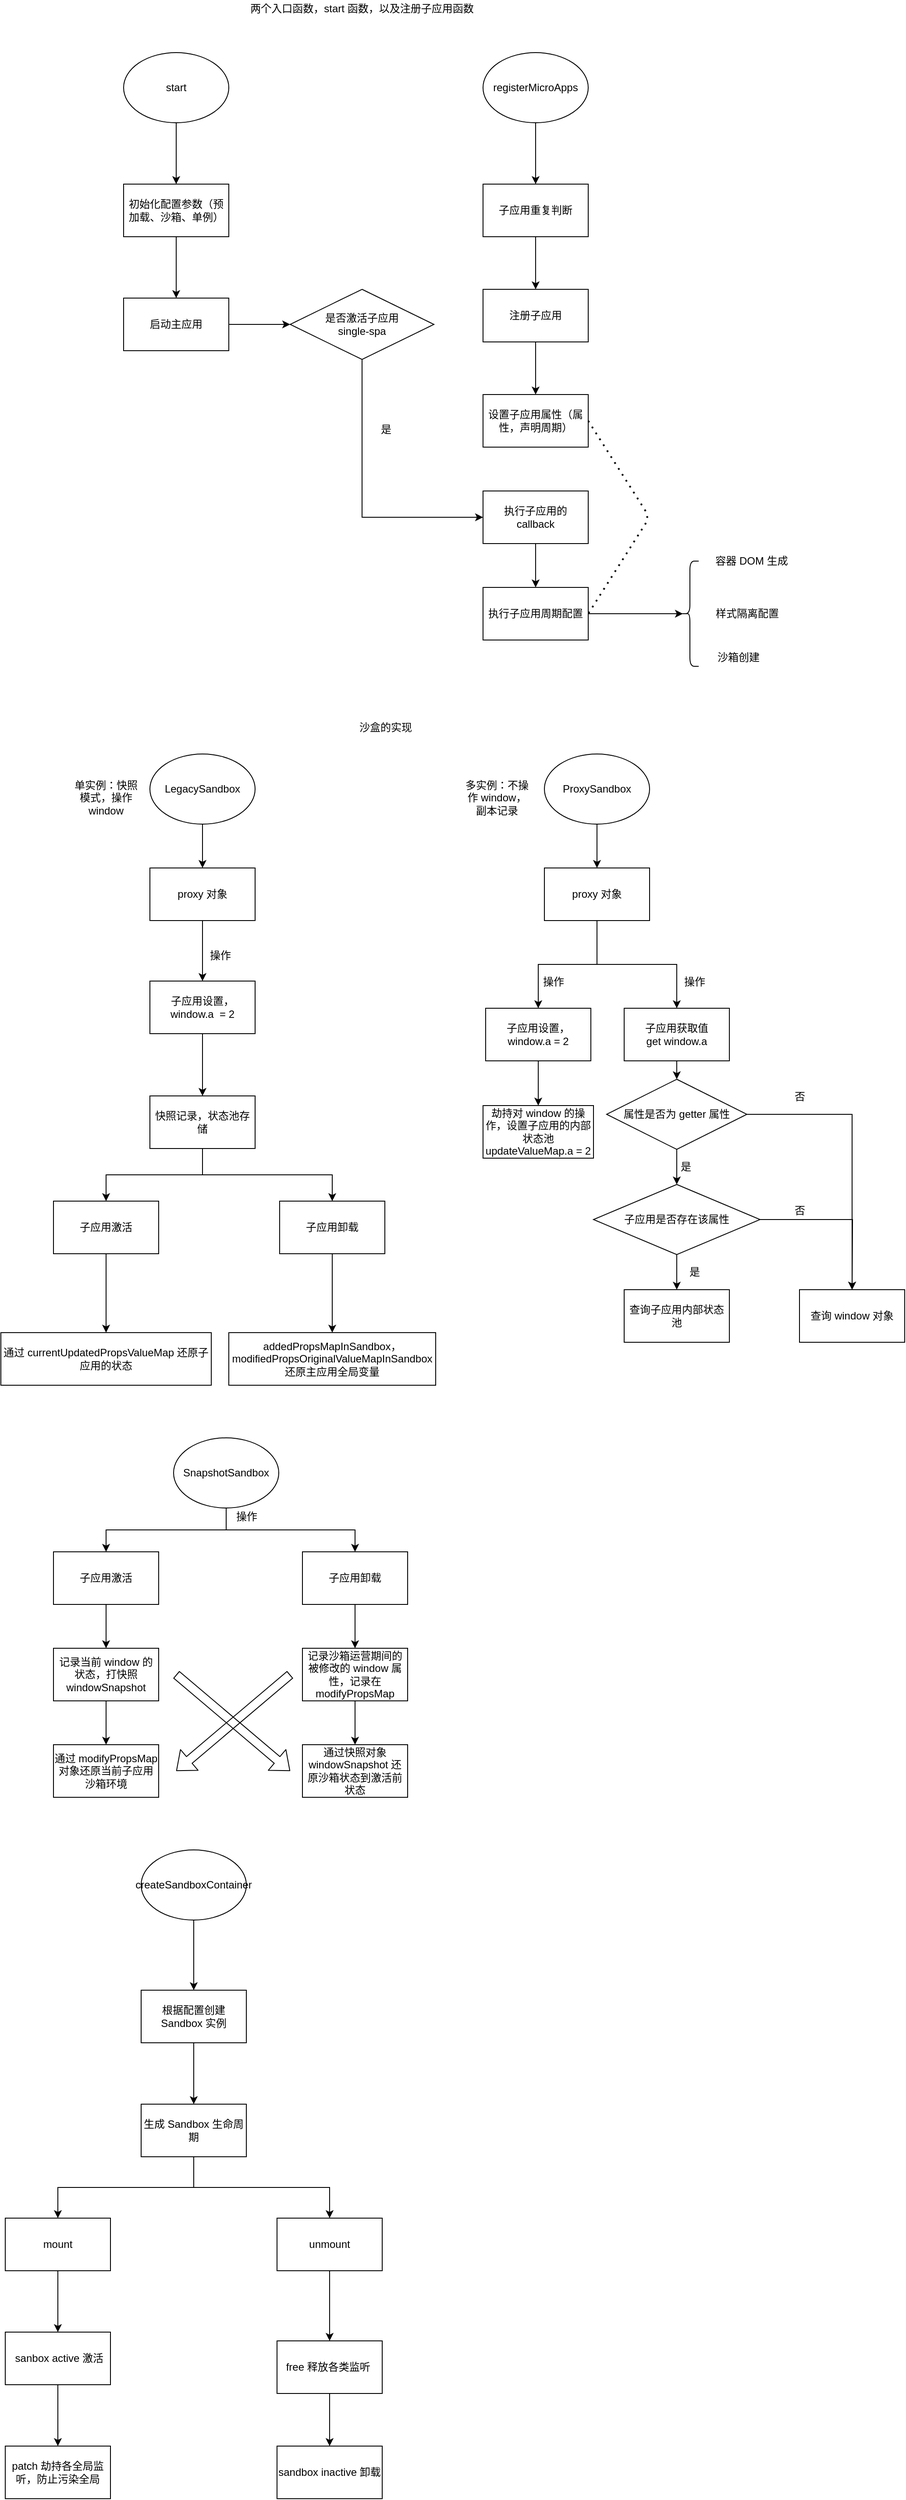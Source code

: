 <mxfile version="13.11.0" type="github">
  <diagram id="gCQoyacJChci58RxBrDn" name="Page-1">
    <mxGraphModel dx="2200" dy="867" grid="1" gridSize="10" guides="1" tooltips="1" connect="1" arrows="1" fold="1" page="1" pageScale="1" pageWidth="827" pageHeight="1169" math="0" shadow="0">
      <root>
        <mxCell id="0" />
        <mxCell id="1" parent="0" />
        <mxCell id="BjMoMa6c4h5XeE3X_5X_-3" style="edgeStyle=orthogonalEdgeStyle;rounded=0;orthogonalLoop=1;jettySize=auto;html=1;exitX=0.5;exitY=1;exitDx=0;exitDy=0;entryX=0.5;entryY=0;entryDx=0;entryDy=0;" edge="1" parent="1" source="BjMoMa6c4h5XeE3X_5X_-1" target="BjMoMa6c4h5XeE3X_5X_-2">
          <mxGeometry relative="1" as="geometry" />
        </mxCell>
        <mxCell id="BjMoMa6c4h5XeE3X_5X_-1" value="start" style="ellipse;whiteSpace=wrap;html=1;" vertex="1" parent="1">
          <mxGeometry x="100" y="110" width="120" height="80" as="geometry" />
        </mxCell>
        <mxCell id="BjMoMa6c4h5XeE3X_5X_-5" style="edgeStyle=orthogonalEdgeStyle;rounded=0;orthogonalLoop=1;jettySize=auto;html=1;exitX=0.5;exitY=1;exitDx=0;exitDy=0;" edge="1" parent="1" source="BjMoMa6c4h5XeE3X_5X_-2" target="BjMoMa6c4h5XeE3X_5X_-4">
          <mxGeometry relative="1" as="geometry" />
        </mxCell>
        <mxCell id="BjMoMa6c4h5XeE3X_5X_-2" value="初始化配置参数（预加载、沙箱、单例）" style="rounded=0;whiteSpace=wrap;html=1;" vertex="1" parent="1">
          <mxGeometry x="100" y="260" width="120" height="60" as="geometry" />
        </mxCell>
        <mxCell id="BjMoMa6c4h5XeE3X_5X_-7" style="edgeStyle=orthogonalEdgeStyle;rounded=0;orthogonalLoop=1;jettySize=auto;html=1;" edge="1" parent="1" source="BjMoMa6c4h5XeE3X_5X_-4" target="BjMoMa6c4h5XeE3X_5X_-6">
          <mxGeometry relative="1" as="geometry" />
        </mxCell>
        <mxCell id="BjMoMa6c4h5XeE3X_5X_-4" value="启动主应用" style="rounded=0;whiteSpace=wrap;html=1;" vertex="1" parent="1">
          <mxGeometry x="100" y="390" width="120" height="60" as="geometry" />
        </mxCell>
        <mxCell id="BjMoMa6c4h5XeE3X_5X_-19" style="edgeStyle=orthogonalEdgeStyle;rounded=0;orthogonalLoop=1;jettySize=auto;html=1;exitX=0.5;exitY=1;exitDx=0;exitDy=0;entryX=0;entryY=0.5;entryDx=0;entryDy=0;" edge="1" parent="1" source="BjMoMa6c4h5XeE3X_5X_-6" target="BjMoMa6c4h5XeE3X_5X_-15">
          <mxGeometry relative="1" as="geometry" />
        </mxCell>
        <mxCell id="BjMoMa6c4h5XeE3X_5X_-6" value="是否激活子应用&lt;br&gt;single-spa" style="rhombus;whiteSpace=wrap;html=1;" vertex="1" parent="1">
          <mxGeometry x="290" y="380" width="164" height="80" as="geometry" />
        </mxCell>
        <mxCell id="BjMoMa6c4h5XeE3X_5X_-10" style="edgeStyle=orthogonalEdgeStyle;rounded=0;orthogonalLoop=1;jettySize=auto;html=1;exitX=0.5;exitY=1;exitDx=0;exitDy=0;" edge="1" parent="1" source="BjMoMa6c4h5XeE3X_5X_-8" target="BjMoMa6c4h5XeE3X_5X_-9">
          <mxGeometry relative="1" as="geometry" />
        </mxCell>
        <mxCell id="BjMoMa6c4h5XeE3X_5X_-8" value="registerMicroApps" style="ellipse;whiteSpace=wrap;html=1;" vertex="1" parent="1">
          <mxGeometry x="510" y="110" width="120" height="80" as="geometry" />
        </mxCell>
        <mxCell id="BjMoMa6c4h5XeE3X_5X_-12" style="edgeStyle=orthogonalEdgeStyle;rounded=0;orthogonalLoop=1;jettySize=auto;html=1;exitX=0.5;exitY=1;exitDx=0;exitDy=0;" edge="1" parent="1" source="BjMoMa6c4h5XeE3X_5X_-9" target="BjMoMa6c4h5XeE3X_5X_-11">
          <mxGeometry relative="1" as="geometry" />
        </mxCell>
        <mxCell id="BjMoMa6c4h5XeE3X_5X_-9" value="子应用重复判断" style="rounded=0;whiteSpace=wrap;html=1;" vertex="1" parent="1">
          <mxGeometry x="510" y="260" width="120" height="60" as="geometry" />
        </mxCell>
        <mxCell id="BjMoMa6c4h5XeE3X_5X_-14" style="edgeStyle=orthogonalEdgeStyle;rounded=0;orthogonalLoop=1;jettySize=auto;html=1;exitX=0.5;exitY=1;exitDx=0;exitDy=0;entryX=0.5;entryY=0;entryDx=0;entryDy=0;" edge="1" parent="1" source="BjMoMa6c4h5XeE3X_5X_-11" target="BjMoMa6c4h5XeE3X_5X_-13">
          <mxGeometry relative="1" as="geometry" />
        </mxCell>
        <mxCell id="BjMoMa6c4h5XeE3X_5X_-11" value="注册子应用" style="rounded=0;whiteSpace=wrap;html=1;" vertex="1" parent="1">
          <mxGeometry x="510" y="380" width="120" height="60" as="geometry" />
        </mxCell>
        <mxCell id="BjMoMa6c4h5XeE3X_5X_-13" value="设置子应用属性（属性，声明周期）" style="rounded=0;whiteSpace=wrap;html=1;" vertex="1" parent="1">
          <mxGeometry x="510" y="500" width="120" height="60" as="geometry" />
        </mxCell>
        <mxCell id="BjMoMa6c4h5XeE3X_5X_-22" style="edgeStyle=orthogonalEdgeStyle;rounded=0;orthogonalLoop=1;jettySize=auto;html=1;exitX=0.5;exitY=1;exitDx=0;exitDy=0;" edge="1" parent="1" source="BjMoMa6c4h5XeE3X_5X_-15" target="BjMoMa6c4h5XeE3X_5X_-21">
          <mxGeometry relative="1" as="geometry" />
        </mxCell>
        <mxCell id="BjMoMa6c4h5XeE3X_5X_-15" value="执行子应用的 callback" style="rounded=0;whiteSpace=wrap;html=1;" vertex="1" parent="1">
          <mxGeometry x="510" y="610" width="120" height="60" as="geometry" />
        </mxCell>
        <mxCell id="BjMoMa6c4h5XeE3X_5X_-20" value="是" style="text;html=1;align=center;verticalAlign=middle;resizable=0;points=[];autosize=1;" vertex="1" parent="1">
          <mxGeometry x="384" y="530" width="30" height="20" as="geometry" />
        </mxCell>
        <mxCell id="BjMoMa6c4h5XeE3X_5X_-74" style="edgeStyle=orthogonalEdgeStyle;rounded=0;orthogonalLoop=1;jettySize=auto;html=1;exitX=1;exitY=0.5;exitDx=0;exitDy=0;entryX=0.1;entryY=0.5;entryDx=0;entryDy=0;entryPerimeter=0;" edge="1" parent="1" source="BjMoMa6c4h5XeE3X_5X_-21" target="BjMoMa6c4h5XeE3X_5X_-72">
          <mxGeometry relative="1" as="geometry" />
        </mxCell>
        <mxCell id="BjMoMa6c4h5XeE3X_5X_-21" value="执行子应用周期配置" style="rounded=0;whiteSpace=wrap;html=1;" vertex="1" parent="1">
          <mxGeometry x="510" y="720" width="120" height="60" as="geometry" />
        </mxCell>
        <mxCell id="BjMoMa6c4h5XeE3X_5X_-23" value="" style="endArrow=none;dashed=1;html=1;dashPattern=1 3;strokeWidth=2;exitX=1;exitY=0.5;exitDx=0;exitDy=0;entryX=1;entryY=0.5;entryDx=0;entryDy=0;" edge="1" parent="1" source="BjMoMa6c4h5XeE3X_5X_-13" target="BjMoMa6c4h5XeE3X_5X_-21">
          <mxGeometry width="50" height="50" relative="1" as="geometry">
            <mxPoint x="710" y="560" as="sourcePoint" />
            <mxPoint x="760" y="510" as="targetPoint" />
            <Array as="points">
              <mxPoint x="700" y="640" />
            </Array>
          </mxGeometry>
        </mxCell>
        <mxCell id="BjMoMa6c4h5XeE3X_5X_-24" value="两个入口函数，start 函数，以及注册子应用函数" style="text;html=1;strokeColor=none;fillColor=none;align=center;verticalAlign=middle;whiteSpace=wrap;rounded=0;" vertex="1" parent="1">
          <mxGeometry x="207" y="50" width="330" height="20" as="geometry" />
        </mxCell>
        <mxCell id="BjMoMa6c4h5XeE3X_5X_-25" value="沙盒的实现" style="text;html=1;strokeColor=none;fillColor=none;align=center;verticalAlign=middle;whiteSpace=wrap;rounded=0;" vertex="1" parent="1">
          <mxGeometry x="234" y="870" width="330" height="20" as="geometry" />
        </mxCell>
        <mxCell id="BjMoMa6c4h5XeE3X_5X_-31" style="edgeStyle=orthogonalEdgeStyle;rounded=0;orthogonalLoop=1;jettySize=auto;html=1;exitX=0.5;exitY=1;exitDx=0;exitDy=0;entryX=0.5;entryY=0;entryDx=0;entryDy=0;" edge="1" parent="1" source="BjMoMa6c4h5XeE3X_5X_-26" target="BjMoMa6c4h5XeE3X_5X_-28">
          <mxGeometry relative="1" as="geometry" />
        </mxCell>
        <mxCell id="BjMoMa6c4h5XeE3X_5X_-26" value="LegacySandbox" style="ellipse;whiteSpace=wrap;html=1;" vertex="1" parent="1">
          <mxGeometry x="130" y="910" width="120" height="80" as="geometry" />
        </mxCell>
        <mxCell id="BjMoMa6c4h5XeE3X_5X_-27" value="单实例：快照模式，操作 window" style="text;html=1;strokeColor=none;fillColor=none;align=center;verticalAlign=middle;whiteSpace=wrap;rounded=0;" vertex="1" parent="1">
          <mxGeometry x="40" y="950" width="80" height="20" as="geometry" />
        </mxCell>
        <mxCell id="BjMoMa6c4h5XeE3X_5X_-32" style="edgeStyle=orthogonalEdgeStyle;rounded=0;orthogonalLoop=1;jettySize=auto;html=1;exitX=0.5;exitY=1;exitDx=0;exitDy=0;entryX=0.5;entryY=0;entryDx=0;entryDy=0;" edge="1" parent="1" source="BjMoMa6c4h5XeE3X_5X_-28" target="BjMoMa6c4h5XeE3X_5X_-29">
          <mxGeometry relative="1" as="geometry" />
        </mxCell>
        <mxCell id="BjMoMa6c4h5XeE3X_5X_-28" value="proxy 对象" style="rounded=0;whiteSpace=wrap;html=1;" vertex="1" parent="1">
          <mxGeometry x="130" y="1040" width="120" height="60" as="geometry" />
        </mxCell>
        <mxCell id="BjMoMa6c4h5XeE3X_5X_-33" style="edgeStyle=orthogonalEdgeStyle;rounded=0;orthogonalLoop=1;jettySize=auto;html=1;exitX=0.5;exitY=1;exitDx=0;exitDy=0;" edge="1" parent="1" source="BjMoMa6c4h5XeE3X_5X_-29" target="BjMoMa6c4h5XeE3X_5X_-30">
          <mxGeometry relative="1" as="geometry" />
        </mxCell>
        <mxCell id="BjMoMa6c4h5XeE3X_5X_-29" value="子应用设置，window.a&amp;nbsp; = 2" style="rounded=0;whiteSpace=wrap;html=1;" vertex="1" parent="1">
          <mxGeometry x="130" y="1169" width="120" height="60" as="geometry" />
        </mxCell>
        <mxCell id="BjMoMa6c4h5XeE3X_5X_-36" style="edgeStyle=orthogonalEdgeStyle;rounded=0;orthogonalLoop=1;jettySize=auto;html=1;exitX=0.5;exitY=1;exitDx=0;exitDy=0;entryX=0.5;entryY=0;entryDx=0;entryDy=0;" edge="1" parent="1" source="BjMoMa6c4h5XeE3X_5X_-30" target="BjMoMa6c4h5XeE3X_5X_-34">
          <mxGeometry relative="1" as="geometry" />
        </mxCell>
        <mxCell id="BjMoMa6c4h5XeE3X_5X_-37" style="edgeStyle=orthogonalEdgeStyle;rounded=0;orthogonalLoop=1;jettySize=auto;html=1;exitX=0.5;exitY=1;exitDx=0;exitDy=0;" edge="1" parent="1" source="BjMoMa6c4h5XeE3X_5X_-30" target="BjMoMa6c4h5XeE3X_5X_-35">
          <mxGeometry relative="1" as="geometry" />
        </mxCell>
        <mxCell id="BjMoMa6c4h5XeE3X_5X_-30" value="快照记录，状态池存储" style="rounded=0;whiteSpace=wrap;html=1;" vertex="1" parent="1">
          <mxGeometry x="130" y="1300" width="120" height="60" as="geometry" />
        </mxCell>
        <mxCell id="BjMoMa6c4h5XeE3X_5X_-40" style="edgeStyle=orthogonalEdgeStyle;rounded=0;orthogonalLoop=1;jettySize=auto;html=1;exitX=0.5;exitY=1;exitDx=0;exitDy=0;" edge="1" parent="1" source="BjMoMa6c4h5XeE3X_5X_-34" target="BjMoMa6c4h5XeE3X_5X_-38">
          <mxGeometry relative="1" as="geometry" />
        </mxCell>
        <mxCell id="BjMoMa6c4h5XeE3X_5X_-34" value="子应用激活" style="rounded=0;whiteSpace=wrap;html=1;" vertex="1" parent="1">
          <mxGeometry x="20" y="1420" width="120" height="60" as="geometry" />
        </mxCell>
        <mxCell id="BjMoMa6c4h5XeE3X_5X_-41" style="edgeStyle=orthogonalEdgeStyle;rounded=0;orthogonalLoop=1;jettySize=auto;html=1;exitX=0.5;exitY=1;exitDx=0;exitDy=0;" edge="1" parent="1" source="BjMoMa6c4h5XeE3X_5X_-35" target="BjMoMa6c4h5XeE3X_5X_-39">
          <mxGeometry relative="1" as="geometry" />
        </mxCell>
        <mxCell id="BjMoMa6c4h5XeE3X_5X_-35" value="子应用卸载" style="rounded=0;whiteSpace=wrap;html=1;" vertex="1" parent="1">
          <mxGeometry x="278" y="1420" width="120" height="60" as="geometry" />
        </mxCell>
        <mxCell id="BjMoMa6c4h5XeE3X_5X_-38" value="通过&amp;nbsp;currentUpdatedPropsValueMap 还原子应用的状态" style="rounded=0;whiteSpace=wrap;html=1;" vertex="1" parent="1">
          <mxGeometry x="-40" y="1570" width="240" height="60" as="geometry" />
        </mxCell>
        <mxCell id="BjMoMa6c4h5XeE3X_5X_-39" value="addedPropsMapInSandbox，modifiedPropsOriginalValueMapInSandbox 还原主应用全局变量" style="rounded=0;whiteSpace=wrap;html=1;" vertex="1" parent="1">
          <mxGeometry x="220" y="1570" width="236" height="60" as="geometry" />
        </mxCell>
        <mxCell id="BjMoMa6c4h5XeE3X_5X_-46" style="edgeStyle=orthogonalEdgeStyle;rounded=0;orthogonalLoop=1;jettySize=auto;html=1;exitX=0.5;exitY=1;exitDx=0;exitDy=0;" edge="1" parent="1" source="BjMoMa6c4h5XeE3X_5X_-42" target="BjMoMa6c4h5XeE3X_5X_-45">
          <mxGeometry relative="1" as="geometry" />
        </mxCell>
        <mxCell id="BjMoMa6c4h5XeE3X_5X_-42" value="ProxySandbox" style="ellipse;whiteSpace=wrap;html=1;" vertex="1" parent="1">
          <mxGeometry x="580" y="910" width="120" height="80" as="geometry" />
        </mxCell>
        <mxCell id="BjMoMa6c4h5XeE3X_5X_-43" value="多实例：不操作 window，副本记录" style="text;html=1;strokeColor=none;fillColor=none;align=center;verticalAlign=middle;whiteSpace=wrap;rounded=0;" vertex="1" parent="1">
          <mxGeometry x="488" y="950" width="76" height="20" as="geometry" />
        </mxCell>
        <mxCell id="BjMoMa6c4h5XeE3X_5X_-44" value="操作" style="text;html=1;align=center;verticalAlign=middle;resizable=0;points=[];autosize=1;" vertex="1" parent="1">
          <mxGeometry x="190" y="1130" width="40" height="20" as="geometry" />
        </mxCell>
        <mxCell id="BjMoMa6c4h5XeE3X_5X_-64" style="edgeStyle=orthogonalEdgeStyle;rounded=0;orthogonalLoop=1;jettySize=auto;html=1;exitX=0.5;exitY=1;exitDx=0;exitDy=0;entryX=0.5;entryY=0;entryDx=0;entryDy=0;" edge="1" parent="1" source="BjMoMa6c4h5XeE3X_5X_-45" target="BjMoMa6c4h5XeE3X_5X_-49">
          <mxGeometry relative="1" as="geometry" />
        </mxCell>
        <mxCell id="BjMoMa6c4h5XeE3X_5X_-65" style="edgeStyle=orthogonalEdgeStyle;rounded=0;orthogonalLoop=1;jettySize=auto;html=1;exitX=0.5;exitY=1;exitDx=0;exitDy=0;entryX=0.5;entryY=0;entryDx=0;entryDy=0;" edge="1" parent="1" source="BjMoMa6c4h5XeE3X_5X_-45" target="BjMoMa6c4h5XeE3X_5X_-47">
          <mxGeometry relative="1" as="geometry" />
        </mxCell>
        <mxCell id="BjMoMa6c4h5XeE3X_5X_-45" value="proxy 对象" style="rounded=0;whiteSpace=wrap;html=1;" vertex="1" parent="1">
          <mxGeometry x="580" y="1040" width="120" height="60" as="geometry" />
        </mxCell>
        <mxCell id="BjMoMa6c4h5XeE3X_5X_-66" style="edgeStyle=orthogonalEdgeStyle;rounded=0;orthogonalLoop=1;jettySize=auto;html=1;exitX=0.5;exitY=1;exitDx=0;exitDy=0;" edge="1" parent="1" source="BjMoMa6c4h5XeE3X_5X_-47" target="BjMoMa6c4h5XeE3X_5X_-48">
          <mxGeometry relative="1" as="geometry" />
        </mxCell>
        <mxCell id="BjMoMa6c4h5XeE3X_5X_-47" value="子应用设置，window.a = 2" style="rounded=0;whiteSpace=wrap;html=1;" vertex="1" parent="1">
          <mxGeometry x="513" y="1200" width="120" height="60" as="geometry" />
        </mxCell>
        <mxCell id="BjMoMa6c4h5XeE3X_5X_-48" value="劫持对 window 的操作，设置子应用的内部状态池 updateValueMap.a = 2" style="rounded=0;whiteSpace=wrap;html=1;" vertex="1" parent="1">
          <mxGeometry x="510" y="1311" width="126" height="60" as="geometry" />
        </mxCell>
        <mxCell id="BjMoMa6c4h5XeE3X_5X_-54" style="edgeStyle=orthogonalEdgeStyle;rounded=0;orthogonalLoop=1;jettySize=auto;html=1;exitX=0.5;exitY=1;exitDx=0;exitDy=0;" edge="1" parent="1" source="BjMoMa6c4h5XeE3X_5X_-49" target="BjMoMa6c4h5XeE3X_5X_-51">
          <mxGeometry relative="1" as="geometry" />
        </mxCell>
        <mxCell id="BjMoMa6c4h5XeE3X_5X_-49" value="子应用获取值&lt;br&gt;get window.a" style="rounded=0;whiteSpace=wrap;html=1;" vertex="1" parent="1">
          <mxGeometry x="671" y="1200" width="120" height="60" as="geometry" />
        </mxCell>
        <mxCell id="BjMoMa6c4h5XeE3X_5X_-50" value="查询子应用内部状态池" style="rounded=0;whiteSpace=wrap;html=1;" vertex="1" parent="1">
          <mxGeometry x="671" y="1521" width="120" height="60" as="geometry" />
        </mxCell>
        <mxCell id="BjMoMa6c4h5XeE3X_5X_-55" style="edgeStyle=orthogonalEdgeStyle;rounded=0;orthogonalLoop=1;jettySize=auto;html=1;exitX=1;exitY=0.5;exitDx=0;exitDy=0;entryX=0.5;entryY=0;entryDx=0;entryDy=0;" edge="1" parent="1" source="BjMoMa6c4h5XeE3X_5X_-51" target="BjMoMa6c4h5XeE3X_5X_-52">
          <mxGeometry relative="1" as="geometry" />
        </mxCell>
        <mxCell id="BjMoMa6c4h5XeE3X_5X_-57" style="edgeStyle=orthogonalEdgeStyle;rounded=0;orthogonalLoop=1;jettySize=auto;html=1;exitX=0.5;exitY=1;exitDx=0;exitDy=0;" edge="1" parent="1" source="BjMoMa6c4h5XeE3X_5X_-51" target="BjMoMa6c4h5XeE3X_5X_-53">
          <mxGeometry relative="1" as="geometry" />
        </mxCell>
        <mxCell id="BjMoMa6c4h5XeE3X_5X_-51" value="属性是否为 getter 属性" style="rhombus;whiteSpace=wrap;html=1;" vertex="1" parent="1">
          <mxGeometry x="651" y="1281" width="160" height="80" as="geometry" />
        </mxCell>
        <mxCell id="BjMoMa6c4h5XeE3X_5X_-52" value="查询 window 对象" style="rounded=0;whiteSpace=wrap;html=1;" vertex="1" parent="1">
          <mxGeometry x="871" y="1521" width="120" height="60" as="geometry" />
        </mxCell>
        <mxCell id="BjMoMa6c4h5XeE3X_5X_-59" style="edgeStyle=orthogonalEdgeStyle;rounded=0;orthogonalLoop=1;jettySize=auto;html=1;exitX=0.5;exitY=1;exitDx=0;exitDy=0;entryX=0.5;entryY=0;entryDx=0;entryDy=0;" edge="1" parent="1" source="BjMoMa6c4h5XeE3X_5X_-53" target="BjMoMa6c4h5XeE3X_5X_-50">
          <mxGeometry relative="1" as="geometry" />
        </mxCell>
        <mxCell id="BjMoMa6c4h5XeE3X_5X_-61" style="edgeStyle=orthogonalEdgeStyle;rounded=0;orthogonalLoop=1;jettySize=auto;html=1;exitX=1;exitY=0.5;exitDx=0;exitDy=0;" edge="1" parent="1" source="BjMoMa6c4h5XeE3X_5X_-53">
          <mxGeometry relative="1" as="geometry">
            <mxPoint x="931" y="1521" as="targetPoint" />
          </mxGeometry>
        </mxCell>
        <mxCell id="BjMoMa6c4h5XeE3X_5X_-53" value="子应用是否存在该属性" style="rhombus;whiteSpace=wrap;html=1;" vertex="1" parent="1">
          <mxGeometry x="636" y="1401" width="190" height="80" as="geometry" />
        </mxCell>
        <mxCell id="BjMoMa6c4h5XeE3X_5X_-56" value="否" style="text;html=1;align=center;verticalAlign=middle;resizable=0;points=[];autosize=1;" vertex="1" parent="1">
          <mxGeometry x="856" y="1291" width="30" height="20" as="geometry" />
        </mxCell>
        <mxCell id="BjMoMa6c4h5XeE3X_5X_-58" value="是" style="text;html=1;align=center;verticalAlign=middle;resizable=0;points=[];autosize=1;" vertex="1" parent="1">
          <mxGeometry x="726" y="1371" width="30" height="20" as="geometry" />
        </mxCell>
        <mxCell id="BjMoMa6c4h5XeE3X_5X_-60" value="是" style="text;html=1;align=center;verticalAlign=middle;resizable=0;points=[];autosize=1;" vertex="1" parent="1">
          <mxGeometry x="736" y="1491" width="30" height="20" as="geometry" />
        </mxCell>
        <mxCell id="BjMoMa6c4h5XeE3X_5X_-62" value="否" style="text;html=1;align=center;verticalAlign=middle;resizable=0;points=[];autosize=1;" vertex="1" parent="1">
          <mxGeometry x="856" y="1421" width="30" height="20" as="geometry" />
        </mxCell>
        <mxCell id="BjMoMa6c4h5XeE3X_5X_-67" value="操作" style="text;html=1;align=center;verticalAlign=middle;resizable=0;points=[];autosize=1;" vertex="1" parent="1">
          <mxGeometry x="570" y="1160" width="40" height="20" as="geometry" />
        </mxCell>
        <mxCell id="BjMoMa6c4h5XeE3X_5X_-68" value="操作" style="text;html=1;align=center;verticalAlign=middle;resizable=0;points=[];autosize=1;" vertex="1" parent="1">
          <mxGeometry x="731" y="1160" width="40" height="20" as="geometry" />
        </mxCell>
        <mxCell id="BjMoMa6c4h5XeE3X_5X_-72" value="" style="shape=curlyBracket;whiteSpace=wrap;html=1;rounded=1;" vertex="1" parent="1">
          <mxGeometry x="736" y="690" width="20" height="120" as="geometry" />
        </mxCell>
        <mxCell id="BjMoMa6c4h5XeE3X_5X_-80" value="容器 DOM 生成" style="text;html=1;align=center;verticalAlign=middle;resizable=0;points=[];autosize=1;" vertex="1" parent="1">
          <mxGeometry x="766" y="680" width="100" height="20" as="geometry" />
        </mxCell>
        <mxCell id="BjMoMa6c4h5XeE3X_5X_-81" value="样式隔离配置" style="text;html=1;align=center;verticalAlign=middle;resizable=0;points=[];autosize=1;" vertex="1" parent="1">
          <mxGeometry x="766" y="740" width="90" height="20" as="geometry" />
        </mxCell>
        <mxCell id="BjMoMa6c4h5XeE3X_5X_-82" value="沙箱创建" style="text;html=1;align=center;verticalAlign=middle;resizable=0;points=[];autosize=1;" vertex="1" parent="1">
          <mxGeometry x="771" y="790" width="60" height="20" as="geometry" />
        </mxCell>
        <mxCell id="BjMoMa6c4h5XeE3X_5X_-90" style="edgeStyle=orthogonalEdgeStyle;rounded=0;orthogonalLoop=1;jettySize=auto;html=1;exitX=0.5;exitY=1;exitDx=0;exitDy=0;" edge="1" parent="1" source="BjMoMa6c4h5XeE3X_5X_-84" target="BjMoMa6c4h5XeE3X_5X_-85">
          <mxGeometry relative="1" as="geometry" />
        </mxCell>
        <mxCell id="BjMoMa6c4h5XeE3X_5X_-96" style="edgeStyle=orthogonalEdgeStyle;rounded=0;orthogonalLoop=1;jettySize=auto;html=1;exitX=0.5;exitY=1;exitDx=0;exitDy=0;entryX=0.5;entryY=0;entryDx=0;entryDy=0;" edge="1" parent="1" source="BjMoMa6c4h5XeE3X_5X_-84" target="BjMoMa6c4h5XeE3X_5X_-91">
          <mxGeometry relative="1" as="geometry" />
        </mxCell>
        <mxCell id="BjMoMa6c4h5XeE3X_5X_-84" value="SnapshotSandbox" style="ellipse;whiteSpace=wrap;html=1;" vertex="1" parent="1">
          <mxGeometry x="157" y="1690" width="120" height="80" as="geometry" />
        </mxCell>
        <mxCell id="BjMoMa6c4h5XeE3X_5X_-88" style="edgeStyle=orthogonalEdgeStyle;rounded=0;orthogonalLoop=1;jettySize=auto;html=1;exitX=0.5;exitY=1;exitDx=0;exitDy=0;entryX=0.5;entryY=0;entryDx=0;entryDy=0;" edge="1" parent="1" source="BjMoMa6c4h5XeE3X_5X_-85" target="BjMoMa6c4h5XeE3X_5X_-86">
          <mxGeometry relative="1" as="geometry" />
        </mxCell>
        <mxCell id="BjMoMa6c4h5XeE3X_5X_-85" value="子应用激活" style="rounded=0;whiteSpace=wrap;html=1;" vertex="1" parent="1">
          <mxGeometry x="20" y="1820" width="120" height="60" as="geometry" />
        </mxCell>
        <mxCell id="BjMoMa6c4h5XeE3X_5X_-89" style="edgeStyle=orthogonalEdgeStyle;rounded=0;orthogonalLoop=1;jettySize=auto;html=1;exitX=0.5;exitY=1;exitDx=0;exitDy=0;" edge="1" parent="1" source="BjMoMa6c4h5XeE3X_5X_-86" target="BjMoMa6c4h5XeE3X_5X_-87">
          <mxGeometry relative="1" as="geometry" />
        </mxCell>
        <mxCell id="BjMoMa6c4h5XeE3X_5X_-86" value="记录当前 window 的状态，打快照 windowSnapshot" style="rounded=0;whiteSpace=wrap;html=1;" vertex="1" parent="1">
          <mxGeometry x="20" y="1930" width="120" height="60" as="geometry" />
        </mxCell>
        <mxCell id="BjMoMa6c4h5XeE3X_5X_-87" value="通过 modifyPropsMap 对象还原当前子应用沙箱环境" style="rounded=0;whiteSpace=wrap;html=1;" vertex="1" parent="1">
          <mxGeometry x="20" y="2040" width="120" height="60" as="geometry" />
        </mxCell>
        <mxCell id="BjMoMa6c4h5XeE3X_5X_-94" style="edgeStyle=orthogonalEdgeStyle;rounded=0;orthogonalLoop=1;jettySize=auto;html=1;exitX=0.5;exitY=1;exitDx=0;exitDy=0;entryX=0.5;entryY=0;entryDx=0;entryDy=0;" edge="1" parent="1" source="BjMoMa6c4h5XeE3X_5X_-91" target="BjMoMa6c4h5XeE3X_5X_-92">
          <mxGeometry relative="1" as="geometry" />
        </mxCell>
        <mxCell id="BjMoMa6c4h5XeE3X_5X_-91" value="子应用卸载" style="rounded=0;whiteSpace=wrap;html=1;" vertex="1" parent="1">
          <mxGeometry x="304" y="1820" width="120" height="60" as="geometry" />
        </mxCell>
        <mxCell id="BjMoMa6c4h5XeE3X_5X_-95" style="edgeStyle=orthogonalEdgeStyle;rounded=0;orthogonalLoop=1;jettySize=auto;html=1;exitX=0.5;exitY=1;exitDx=0;exitDy=0;" edge="1" parent="1" source="BjMoMa6c4h5XeE3X_5X_-92" target="BjMoMa6c4h5XeE3X_5X_-93">
          <mxGeometry relative="1" as="geometry" />
        </mxCell>
        <mxCell id="BjMoMa6c4h5XeE3X_5X_-92" value="记录沙箱运营期间的被修改的 window 属性，记录在 modifyPropsMap" style="rounded=0;whiteSpace=wrap;html=1;" vertex="1" parent="1">
          <mxGeometry x="304" y="1930" width="120" height="60" as="geometry" />
        </mxCell>
        <mxCell id="BjMoMa6c4h5XeE3X_5X_-93" value="通过快照对象 windowSnapshot 还原沙箱状态到激活前状态" style="rounded=0;whiteSpace=wrap;html=1;" vertex="1" parent="1">
          <mxGeometry x="304" y="2040" width="120" height="60" as="geometry" />
        </mxCell>
        <mxCell id="BjMoMa6c4h5XeE3X_5X_-97" value="操作" style="text;html=1;align=center;verticalAlign=middle;resizable=0;points=[];autosize=1;" vertex="1" parent="1">
          <mxGeometry x="220" y="1770" width="40" height="20" as="geometry" />
        </mxCell>
        <mxCell id="BjMoMa6c4h5XeE3X_5X_-100" value="" style="shape=flexArrow;endArrow=classic;html=1;" edge="1" parent="1">
          <mxGeometry width="50" height="50" relative="1" as="geometry">
            <mxPoint x="290" y="1960" as="sourcePoint" />
            <mxPoint x="160" y="2070" as="targetPoint" />
          </mxGeometry>
        </mxCell>
        <mxCell id="BjMoMa6c4h5XeE3X_5X_-101" value="" style="shape=flexArrow;endArrow=classic;html=1;" edge="1" parent="1">
          <mxGeometry width="50" height="50" relative="1" as="geometry">
            <mxPoint x="160" y="1960" as="sourcePoint" />
            <mxPoint x="290" y="2070" as="targetPoint" />
          </mxGeometry>
        </mxCell>
        <mxCell id="BjMoMa6c4h5XeE3X_5X_-109" style="edgeStyle=orthogonalEdgeStyle;rounded=0;orthogonalLoop=1;jettySize=auto;html=1;" edge="1" parent="1" source="BjMoMa6c4h5XeE3X_5X_-102" target="BjMoMa6c4h5XeE3X_5X_-103">
          <mxGeometry relative="1" as="geometry" />
        </mxCell>
        <mxCell id="BjMoMa6c4h5XeE3X_5X_-102" value="createSandboxContainer" style="ellipse;whiteSpace=wrap;html=1;" vertex="1" parent="1">
          <mxGeometry x="120" y="2160" width="120" height="80" as="geometry" />
        </mxCell>
        <mxCell id="BjMoMa6c4h5XeE3X_5X_-110" style="edgeStyle=orthogonalEdgeStyle;rounded=0;orthogonalLoop=1;jettySize=auto;html=1;exitX=0.5;exitY=1;exitDx=0;exitDy=0;" edge="1" parent="1" source="BjMoMa6c4h5XeE3X_5X_-103" target="BjMoMa6c4h5XeE3X_5X_-104">
          <mxGeometry relative="1" as="geometry" />
        </mxCell>
        <mxCell id="BjMoMa6c4h5XeE3X_5X_-103" value="根据配置创建 Sandbox 实例" style="rounded=0;whiteSpace=wrap;html=1;" vertex="1" parent="1">
          <mxGeometry x="120" y="2320" width="120" height="60" as="geometry" />
        </mxCell>
        <mxCell id="BjMoMa6c4h5XeE3X_5X_-111" style="edgeStyle=orthogonalEdgeStyle;rounded=0;orthogonalLoop=1;jettySize=auto;html=1;exitX=0.5;exitY=1;exitDx=0;exitDy=0;entryX=0.5;entryY=0;entryDx=0;entryDy=0;" edge="1" parent="1" source="BjMoMa6c4h5XeE3X_5X_-104" target="BjMoMa6c4h5XeE3X_5X_-105">
          <mxGeometry relative="1" as="geometry" />
        </mxCell>
        <mxCell id="BjMoMa6c4h5XeE3X_5X_-112" style="edgeStyle=orthogonalEdgeStyle;rounded=0;orthogonalLoop=1;jettySize=auto;html=1;exitX=0.5;exitY=1;exitDx=0;exitDy=0;entryX=0.5;entryY=0;entryDx=0;entryDy=0;" edge="1" parent="1" source="BjMoMa6c4h5XeE3X_5X_-104" target="BjMoMa6c4h5XeE3X_5X_-106">
          <mxGeometry relative="1" as="geometry" />
        </mxCell>
        <mxCell id="BjMoMa6c4h5XeE3X_5X_-104" value="生成 Sandbox 生命周期" style="rounded=0;whiteSpace=wrap;html=1;" vertex="1" parent="1">
          <mxGeometry x="120" y="2450" width="120" height="60" as="geometry" />
        </mxCell>
        <mxCell id="BjMoMa6c4h5XeE3X_5X_-115" style="edgeStyle=orthogonalEdgeStyle;rounded=0;orthogonalLoop=1;jettySize=auto;html=1;exitX=0.5;exitY=1;exitDx=0;exitDy=0;" edge="1" parent="1" source="BjMoMa6c4h5XeE3X_5X_-105" target="BjMoMa6c4h5XeE3X_5X_-107">
          <mxGeometry relative="1" as="geometry" />
        </mxCell>
        <mxCell id="BjMoMa6c4h5XeE3X_5X_-105" value="mount" style="rounded=0;whiteSpace=wrap;html=1;" vertex="1" parent="1">
          <mxGeometry x="-35" y="2580" width="120" height="60" as="geometry" />
        </mxCell>
        <mxCell id="BjMoMa6c4h5XeE3X_5X_-117" style="edgeStyle=orthogonalEdgeStyle;rounded=0;orthogonalLoop=1;jettySize=auto;html=1;exitX=0.5;exitY=1;exitDx=0;exitDy=0;" edge="1" parent="1" source="BjMoMa6c4h5XeE3X_5X_-106" target="BjMoMa6c4h5XeE3X_5X_-114">
          <mxGeometry relative="1" as="geometry" />
        </mxCell>
        <mxCell id="BjMoMa6c4h5XeE3X_5X_-106" value="unmount" style="rounded=0;whiteSpace=wrap;html=1;" vertex="1" parent="1">
          <mxGeometry x="275" y="2580" width="120" height="60" as="geometry" />
        </mxCell>
        <mxCell id="BjMoMa6c4h5XeE3X_5X_-116" style="edgeStyle=orthogonalEdgeStyle;rounded=0;orthogonalLoop=1;jettySize=auto;html=1;exitX=0.5;exitY=1;exitDx=0;exitDy=0;" edge="1" parent="1" source="BjMoMa6c4h5XeE3X_5X_-107" target="BjMoMa6c4h5XeE3X_5X_-113">
          <mxGeometry relative="1" as="geometry" />
        </mxCell>
        <mxCell id="BjMoMa6c4h5XeE3X_5X_-107" value="&amp;nbsp;sanbox active 激活" style="rounded=0;whiteSpace=wrap;html=1;" vertex="1" parent="1">
          <mxGeometry x="-35" y="2710" width="120" height="60" as="geometry" />
        </mxCell>
        <mxCell id="BjMoMa6c4h5XeE3X_5X_-108" value="sandbox inactive 卸载" style="rounded=0;whiteSpace=wrap;html=1;" vertex="1" parent="1">
          <mxGeometry x="275" y="2840" width="120" height="60" as="geometry" />
        </mxCell>
        <mxCell id="BjMoMa6c4h5XeE3X_5X_-113" value="patch 劫持各全局监听，防止污染全局" style="rounded=0;whiteSpace=wrap;html=1;" vertex="1" parent="1">
          <mxGeometry x="-35" y="2840" width="120" height="60" as="geometry" />
        </mxCell>
        <mxCell id="BjMoMa6c4h5XeE3X_5X_-118" style="edgeStyle=orthogonalEdgeStyle;rounded=0;orthogonalLoop=1;jettySize=auto;html=1;" edge="1" parent="1" source="BjMoMa6c4h5XeE3X_5X_-114" target="BjMoMa6c4h5XeE3X_5X_-108">
          <mxGeometry relative="1" as="geometry" />
        </mxCell>
        <mxCell id="BjMoMa6c4h5XeE3X_5X_-114" value="free 释放各类监听&amp;nbsp;" style="rounded=0;whiteSpace=wrap;html=1;" vertex="1" parent="1">
          <mxGeometry x="275" y="2720" width="120" height="60" as="geometry" />
        </mxCell>
      </root>
    </mxGraphModel>
  </diagram>
</mxfile>
